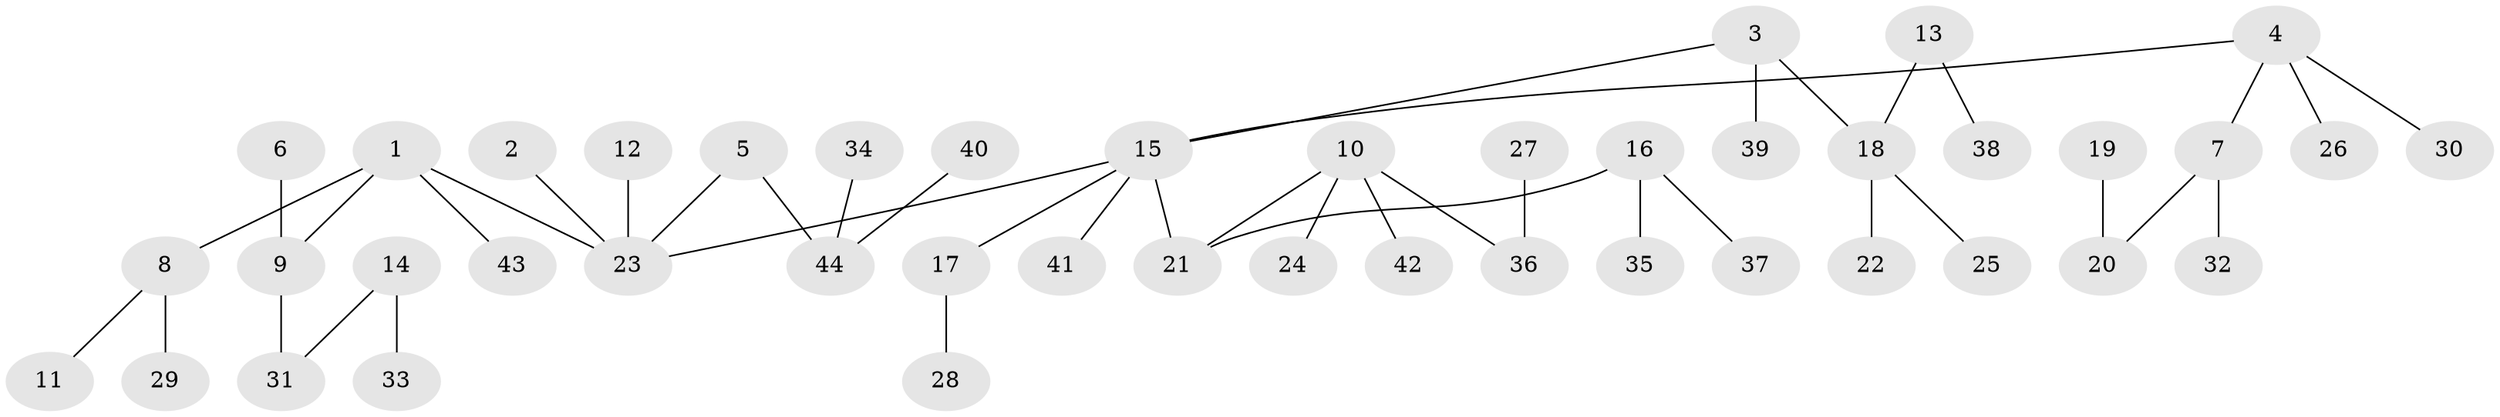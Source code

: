 // original degree distribution, {4: 0.07954545454545454, 7: 0.011363636363636364, 8: 0.011363636363636364, 1: 0.4772727272727273, 3: 0.13636363636363635, 2: 0.2727272727272727, 5: 0.011363636363636364}
// Generated by graph-tools (version 1.1) at 2025/02/03/09/25 03:02:27]
// undirected, 44 vertices, 43 edges
graph export_dot {
graph [start="1"]
  node [color=gray90,style=filled];
  1;
  2;
  3;
  4;
  5;
  6;
  7;
  8;
  9;
  10;
  11;
  12;
  13;
  14;
  15;
  16;
  17;
  18;
  19;
  20;
  21;
  22;
  23;
  24;
  25;
  26;
  27;
  28;
  29;
  30;
  31;
  32;
  33;
  34;
  35;
  36;
  37;
  38;
  39;
  40;
  41;
  42;
  43;
  44;
  1 -- 8 [weight=1.0];
  1 -- 9 [weight=1.0];
  1 -- 23 [weight=1.0];
  1 -- 43 [weight=1.0];
  2 -- 23 [weight=1.0];
  3 -- 15 [weight=1.0];
  3 -- 18 [weight=1.0];
  3 -- 39 [weight=1.0];
  4 -- 7 [weight=1.0];
  4 -- 15 [weight=1.0];
  4 -- 26 [weight=1.0];
  4 -- 30 [weight=1.0];
  5 -- 23 [weight=1.0];
  5 -- 44 [weight=1.0];
  6 -- 9 [weight=1.0];
  7 -- 20 [weight=1.0];
  7 -- 32 [weight=1.0];
  8 -- 11 [weight=1.0];
  8 -- 29 [weight=1.0];
  9 -- 31 [weight=1.0];
  10 -- 21 [weight=1.0];
  10 -- 24 [weight=1.0];
  10 -- 36 [weight=1.0];
  10 -- 42 [weight=1.0];
  12 -- 23 [weight=1.0];
  13 -- 18 [weight=1.0];
  13 -- 38 [weight=1.0];
  14 -- 31 [weight=1.0];
  14 -- 33 [weight=1.0];
  15 -- 17 [weight=1.0];
  15 -- 21 [weight=1.0];
  15 -- 23 [weight=1.0];
  15 -- 41 [weight=1.0];
  16 -- 21 [weight=1.0];
  16 -- 35 [weight=1.0];
  16 -- 37 [weight=1.0];
  17 -- 28 [weight=1.0];
  18 -- 22 [weight=1.0];
  18 -- 25 [weight=1.0];
  19 -- 20 [weight=1.0];
  27 -- 36 [weight=1.0];
  34 -- 44 [weight=1.0];
  40 -- 44 [weight=1.0];
}
